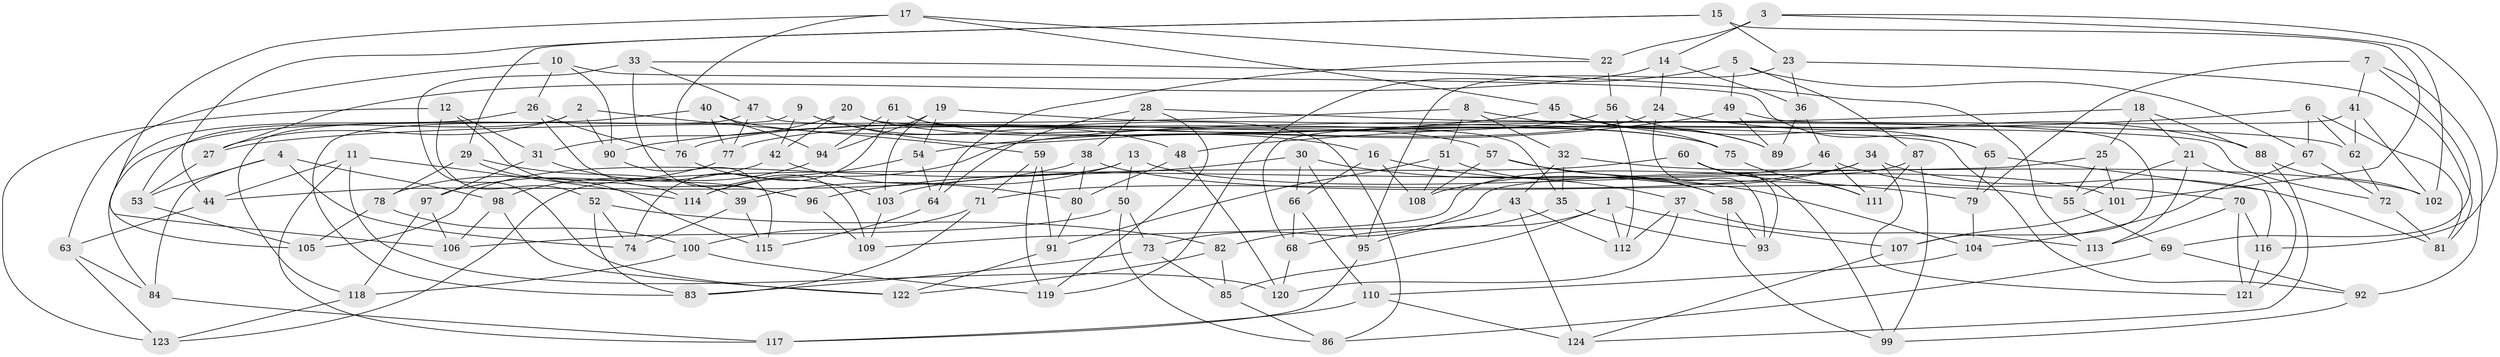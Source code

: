 // coarse degree distribution, {10: 0.04838709677419355, 12: 0.03225806451612903, 11: 0.016129032258064516, 4: 0.5645161290322581, 9: 0.11290322580645161, 7: 0.04838709677419355, 6: 0.03225806451612903, 8: 0.016129032258064516, 5: 0.03225806451612903, 3: 0.08064516129032258, 2: 0.016129032258064516}
// Generated by graph-tools (version 1.1) at 2025/53/03/04/25 22:53:43]
// undirected, 124 vertices, 248 edges
graph export_dot {
  node [color=gray90,style=filled];
  1;
  2;
  3;
  4;
  5;
  6;
  7;
  8;
  9;
  10;
  11;
  12;
  13;
  14;
  15;
  16;
  17;
  18;
  19;
  20;
  21;
  22;
  23;
  24;
  25;
  26;
  27;
  28;
  29;
  30;
  31;
  32;
  33;
  34;
  35;
  36;
  37;
  38;
  39;
  40;
  41;
  42;
  43;
  44;
  45;
  46;
  47;
  48;
  49;
  50;
  51;
  52;
  53;
  54;
  55;
  56;
  57;
  58;
  59;
  60;
  61;
  62;
  63;
  64;
  65;
  66;
  67;
  68;
  69;
  70;
  71;
  72;
  73;
  74;
  75;
  76;
  77;
  78;
  79;
  80;
  81;
  82;
  83;
  84;
  85;
  86;
  87;
  88;
  89;
  90;
  91;
  92;
  93;
  94;
  95;
  96;
  97;
  98;
  99;
  100;
  101;
  102;
  103;
  104;
  105;
  106;
  107;
  108;
  109;
  110;
  111;
  112;
  113;
  114;
  115;
  116;
  117;
  118;
  119;
  120;
  121;
  122;
  123;
  124;
  1 -- 95;
  1 -- 107;
  1 -- 85;
  1 -- 112;
  2 -- 53;
  2 -- 27;
  2 -- 59;
  2 -- 90;
  3 -- 116;
  3 -- 102;
  3 -- 14;
  3 -- 22;
  4 -- 53;
  4 -- 98;
  4 -- 84;
  4 -- 74;
  5 -- 87;
  5 -- 119;
  5 -- 67;
  5 -- 49;
  6 -- 48;
  6 -- 67;
  6 -- 62;
  6 -- 81;
  7 -- 69;
  7 -- 92;
  7 -- 41;
  7 -- 79;
  8 -- 89;
  8 -- 32;
  8 -- 51;
  8 -- 27;
  9 -- 48;
  9 -- 83;
  9 -- 16;
  9 -- 42;
  10 -- 26;
  10 -- 65;
  10 -- 90;
  10 -- 63;
  11 -- 120;
  11 -- 44;
  11 -- 117;
  11 -- 114;
  12 -- 114;
  12 -- 123;
  12 -- 31;
  12 -- 52;
  13 -- 39;
  13 -- 101;
  13 -- 50;
  13 -- 105;
  14 -- 27;
  14 -- 24;
  14 -- 36;
  15 -- 29;
  15 -- 23;
  15 -- 101;
  15 -- 44;
  16 -- 66;
  16 -- 108;
  16 -- 37;
  17 -- 76;
  17 -- 22;
  17 -- 45;
  17 -- 106;
  18 -- 25;
  18 -- 88;
  18 -- 21;
  18 -- 114;
  19 -- 54;
  19 -- 94;
  19 -- 92;
  19 -- 103;
  20 -- 42;
  20 -- 31;
  20 -- 75;
  20 -- 35;
  21 -- 121;
  21 -- 113;
  21 -- 55;
  22 -- 64;
  22 -- 56;
  23 -- 95;
  23 -- 36;
  23 -- 81;
  24 -- 88;
  24 -- 77;
  24 -- 93;
  25 -- 55;
  25 -- 101;
  25 -- 73;
  26 -- 105;
  26 -- 96;
  26 -- 76;
  27 -- 53;
  28 -- 64;
  28 -- 119;
  28 -- 62;
  28 -- 38;
  29 -- 39;
  29 -- 115;
  29 -- 78;
  30 -- 104;
  30 -- 66;
  30 -- 95;
  30 -- 96;
  31 -- 97;
  31 -- 96;
  32 -- 102;
  32 -- 43;
  32 -- 35;
  33 -- 122;
  33 -- 47;
  33 -- 113;
  33 -- 109;
  34 -- 121;
  34 -- 108;
  34 -- 81;
  34 -- 71;
  35 -- 68;
  35 -- 93;
  36 -- 89;
  36 -- 46;
  37 -- 112;
  37 -- 113;
  37 -- 120;
  38 -- 80;
  38 -- 44;
  38 -- 55;
  39 -- 74;
  39 -- 115;
  40 -- 94;
  40 -- 84;
  40 -- 77;
  40 -- 57;
  41 -- 68;
  41 -- 102;
  41 -- 62;
  42 -- 97;
  42 -- 80;
  43 -- 124;
  43 -- 82;
  43 -- 112;
  44 -- 63;
  45 -- 75;
  45 -- 89;
  45 -- 90;
  46 -- 111;
  46 -- 123;
  46 -- 70;
  47 -- 72;
  47 -- 118;
  47 -- 77;
  48 -- 80;
  48 -- 120;
  49 -- 54;
  49 -- 107;
  49 -- 89;
  50 -- 73;
  50 -- 86;
  50 -- 106;
  51 -- 108;
  51 -- 58;
  51 -- 91;
  52 -- 83;
  52 -- 82;
  52 -- 74;
  53 -- 105;
  54 -- 114;
  54 -- 64;
  55 -- 69;
  56 -- 76;
  56 -- 65;
  56 -- 112;
  57 -- 108;
  57 -- 79;
  57 -- 58;
  58 -- 93;
  58 -- 99;
  59 -- 119;
  59 -- 91;
  59 -- 71;
  60 -- 103;
  60 -- 111;
  60 -- 93;
  60 -- 99;
  61 -- 75;
  61 -- 86;
  61 -- 94;
  61 -- 74;
  62 -- 72;
  63 -- 123;
  63 -- 84;
  64 -- 115;
  65 -- 79;
  65 -- 116;
  66 -- 110;
  66 -- 68;
  67 -- 104;
  67 -- 72;
  68 -- 120;
  69 -- 86;
  69 -- 92;
  70 -- 113;
  70 -- 121;
  70 -- 116;
  71 -- 100;
  71 -- 83;
  72 -- 81;
  73 -- 83;
  73 -- 85;
  75 -- 111;
  76 -- 103;
  77 -- 78;
  78 -- 100;
  78 -- 105;
  79 -- 104;
  80 -- 91;
  82 -- 122;
  82 -- 85;
  84 -- 117;
  85 -- 86;
  87 -- 109;
  87 -- 99;
  87 -- 111;
  88 -- 124;
  88 -- 102;
  90 -- 115;
  91 -- 122;
  92 -- 99;
  94 -- 98;
  95 -- 117;
  96 -- 109;
  97 -- 106;
  97 -- 118;
  98 -- 106;
  98 -- 122;
  100 -- 119;
  100 -- 118;
  101 -- 107;
  103 -- 109;
  104 -- 110;
  107 -- 124;
  110 -- 124;
  110 -- 117;
  116 -- 121;
  118 -- 123;
}
